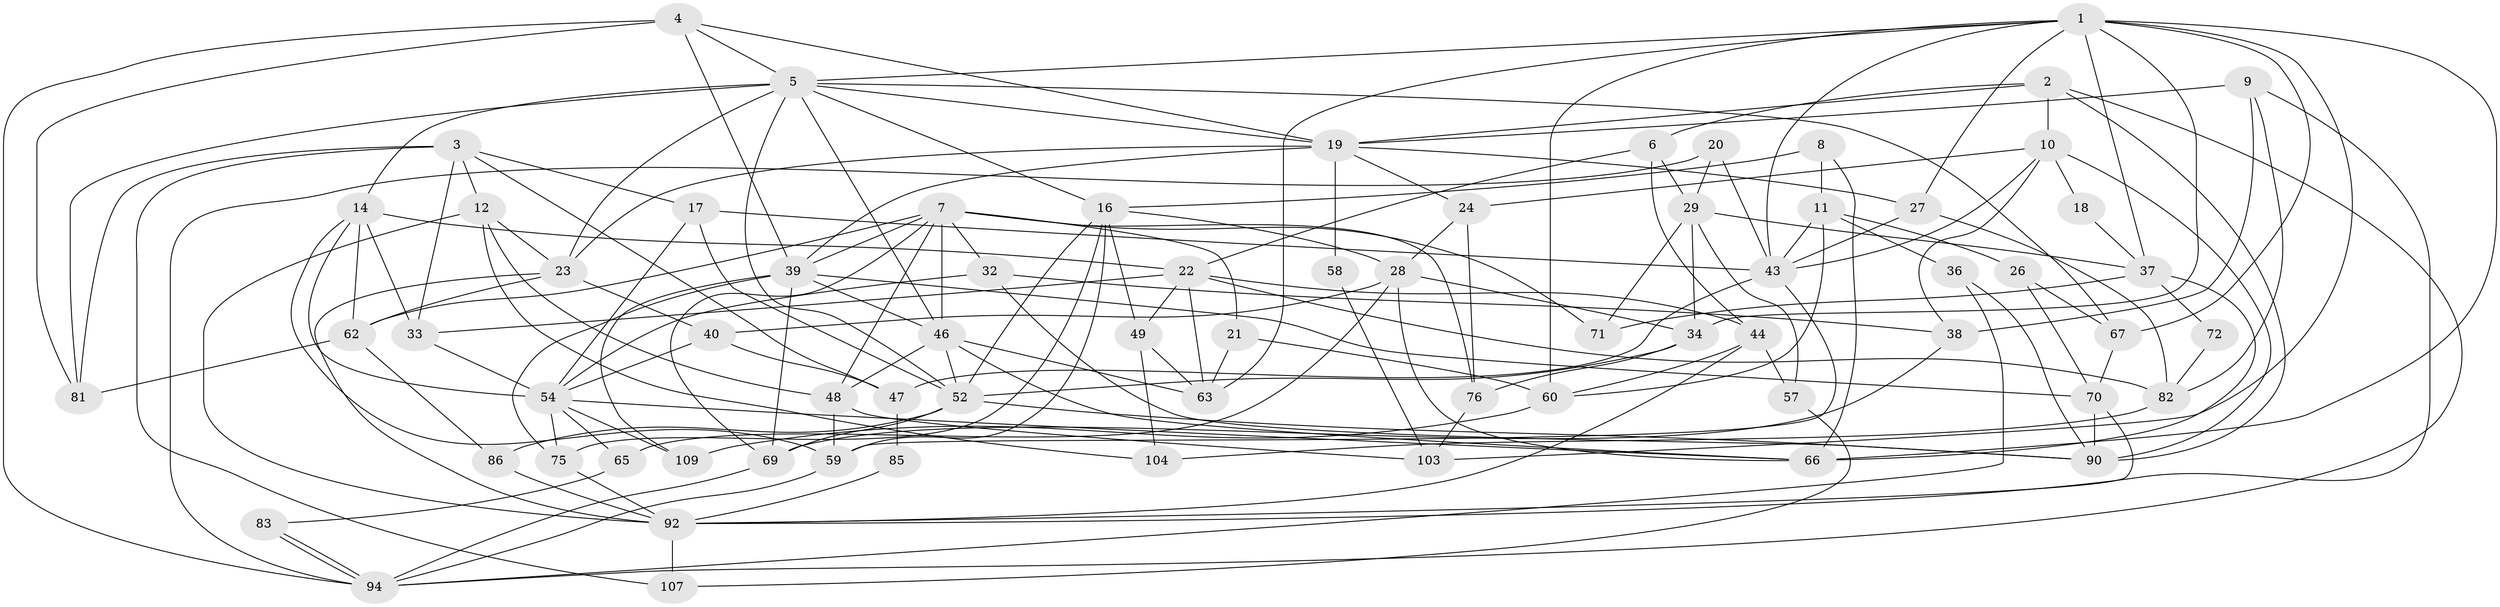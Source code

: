 // Generated by graph-tools (version 1.1) at 2025/52/02/27/25 19:52:03]
// undirected, 69 vertices, 172 edges
graph export_dot {
graph [start="1"]
  node [color=gray90,style=filled];
  1 [super="+74"];
  2 [super="+100"];
  3 [super="+42"];
  4 [super="+30"];
  5 [super="+64"];
  6 [super="+68"];
  7 [super="+13"];
  8;
  9 [super="+31"];
  10 [super="+15"];
  11 [super="+79"];
  12 [super="+87"];
  14 [super="+25"];
  16 [super="+80"];
  17 [super="+41"];
  18;
  19 [super="+35"];
  20;
  21;
  22 [super="+61"];
  23 [super="+50"];
  24;
  26;
  27;
  28 [super="+91"];
  29 [super="+88"];
  32;
  33;
  34 [super="+51"];
  36;
  37 [super="+97"];
  38 [super="+45"];
  39 [super="+77"];
  40;
  43 [super="+56"];
  44 [super="+102"];
  46 [super="+98"];
  47 [super="+55"];
  48 [super="+89"];
  49;
  52 [super="+53"];
  54 [super="+105"];
  57;
  58;
  59 [super="+93"];
  60 [super="+106"];
  62 [super="+78"];
  63 [super="+84"];
  65;
  66 [super="+110"];
  67 [super="+108"];
  69;
  70 [super="+73"];
  71;
  72;
  75 [super="+96"];
  76;
  81;
  82 [super="+95"];
  83;
  85;
  86;
  90;
  92 [super="+99"];
  94 [super="+101"];
  103;
  104;
  107;
  109;
  1 -- 5;
  1 -- 67;
  1 -- 27;
  1 -- 34;
  1 -- 43;
  1 -- 103;
  1 -- 66;
  1 -- 37;
  1 -- 63;
  1 -- 60;
  2 -- 90;
  2 -- 10;
  2 -- 19;
  2 -- 6;
  2 -- 94;
  3 -- 81;
  3 -- 33;
  3 -- 107;
  3 -- 17;
  3 -- 47;
  3 -- 12;
  4 -- 81;
  4 -- 5;
  4 -- 19;
  4 -- 39;
  4 -- 94;
  5 -- 23;
  5 -- 52;
  5 -- 81;
  5 -- 14;
  5 -- 16;
  5 -- 19;
  5 -- 46;
  5 -- 67;
  6 -- 44;
  6 -- 29 [weight=2];
  6 -- 22;
  7 -- 39;
  7 -- 21;
  7 -- 76;
  7 -- 32;
  7 -- 69;
  7 -- 71;
  7 -- 62;
  7 -- 48;
  7 -- 46;
  8 -- 66;
  8 -- 11;
  8 -- 16;
  9 -- 19;
  9 -- 82;
  9 -- 92;
  9 -- 38;
  10 -- 43;
  10 -- 18;
  10 -- 90;
  10 -- 24;
  10 -- 38;
  11 -- 36 [weight=2];
  11 -- 43;
  11 -- 26;
  11 -- 60;
  12 -- 92;
  12 -- 104;
  12 -- 23;
  12 -- 48;
  14 -- 62;
  14 -- 54;
  14 -- 33;
  14 -- 59;
  14 -- 22;
  16 -- 75;
  16 -- 49;
  16 -- 52;
  16 -- 28;
  16 -- 59;
  17 -- 54;
  17 -- 43;
  17 -- 52;
  18 -- 37;
  19 -- 24;
  19 -- 27;
  19 -- 23;
  19 -- 58;
  19 -- 39;
  20 -- 94;
  20 -- 29;
  20 -- 43;
  21 -- 63;
  21 -- 60;
  22 -- 63;
  22 -- 44 [weight=2];
  22 -- 82;
  22 -- 33;
  22 -- 49;
  23 -- 62;
  23 -- 40;
  23 -- 92;
  24 -- 28;
  24 -- 76;
  26 -- 70;
  26 -- 67;
  27 -- 82;
  27 -- 43;
  28 -- 40;
  28 -- 65 [weight=2];
  28 -- 34;
  28 -- 66;
  29 -- 57;
  29 -- 34;
  29 -- 37;
  29 -- 71;
  32 -- 90;
  32 -- 38;
  32 -- 54;
  33 -- 54;
  34 -- 76;
  34 -- 52;
  36 -- 90;
  36 -- 94;
  37 -- 71;
  37 -- 72;
  37 -- 66;
  38 -- 69;
  39 -- 69;
  39 -- 70;
  39 -- 109;
  39 -- 46;
  39 -- 75;
  40 -- 54;
  40 -- 47;
  43 -- 47;
  43 -- 59;
  44 -- 57;
  44 -- 92;
  44 -- 60;
  46 -- 66;
  46 -- 63;
  46 -- 48;
  46 -- 52;
  47 -- 85;
  48 -- 59;
  48 -- 103;
  49 -- 63;
  49 -- 104;
  52 -- 86;
  52 -- 69;
  52 -- 90;
  54 -- 65;
  54 -- 66;
  54 -- 75;
  54 -- 109;
  57 -- 107;
  58 -- 103;
  59 -- 94;
  60 -- 109;
  62 -- 81;
  62 -- 86;
  65 -- 83;
  67 -- 70;
  69 -- 94;
  70 -- 90;
  70 -- 92;
  72 -- 82;
  75 -- 92;
  76 -- 103;
  82 -- 104;
  83 -- 94;
  83 -- 94;
  85 -- 92;
  86 -- 92;
  92 -- 107;
}

